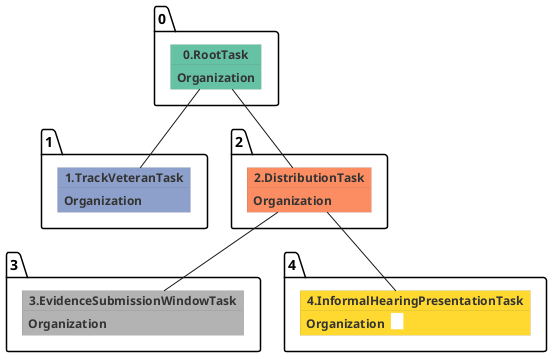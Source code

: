 @startuml
skinparam {
  ObjectBorderColor #555
  ObjectBorderThickness 0
  ObjectFontStyle bold
  ObjectFontSize 14
  ObjectAttributeFontColor #333
  ObjectAttributeFontSize 12
}
  object 0.RootTask #66c2a5 {
Organization
}
  object 1.TrackVeteranTask #8da0cb {
Organization
}
  object 2.DistributionTask #fc8d62 {
Organization
}
  object 3.EvidenceSubmissionWindowTask #b3b3b3 {
Organization
}
  object 4.InformalHearingPresentationTask #ffd92f {
Organization  <back:white>    </back>
}
0.RootTask -- 1.TrackVeteranTask
0.RootTask -- 2.DistributionTask
2.DistributionTask -- 3.EvidenceSubmissionWindowTask
2.DistributionTask -- 4.InformalHearingPresentationTask
@enduml
